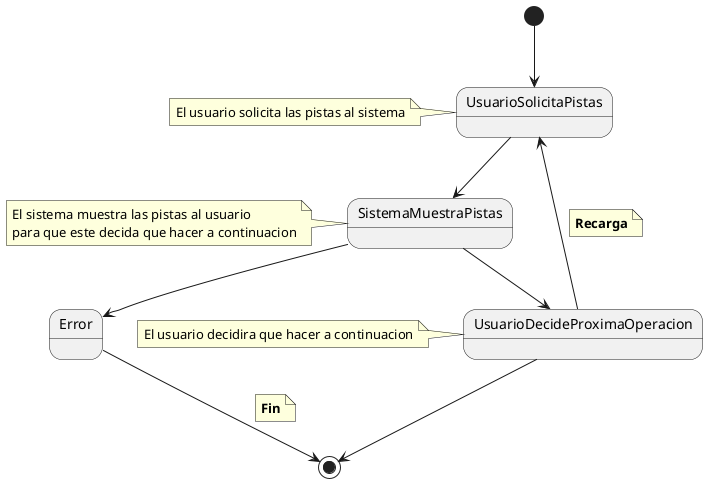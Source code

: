 @startuml 
[*] --> UsuarioSolicitaPistas
UsuarioSolicitaPistas -d-> SistemaMuestraPistas
note left of UsuarioSolicitaPistas
    El usuario solicita las pistas al sistema
end note

SistemaMuestraPistas -d-> UsuarioDecideProximaOperacion
note left of SistemaMuestraPistas
    El sistema muestra las pistas al usuario
    para que este decida que hacer a continuacion
end note
UsuarioDecideProximaOperacion --> UsuarioSolicitaPistas
note on link
    **Recarga**
end note
SistemaMuestraPistas -d-> Error
Error -d-> [*]
note on link
    **Fin**
end note
UsuarioDecideProximaOperacion -d-> [*]
note left of UsuarioDecideProximaOperacion
    El usuario decidira que hacer a continuacion
end note

@enduml